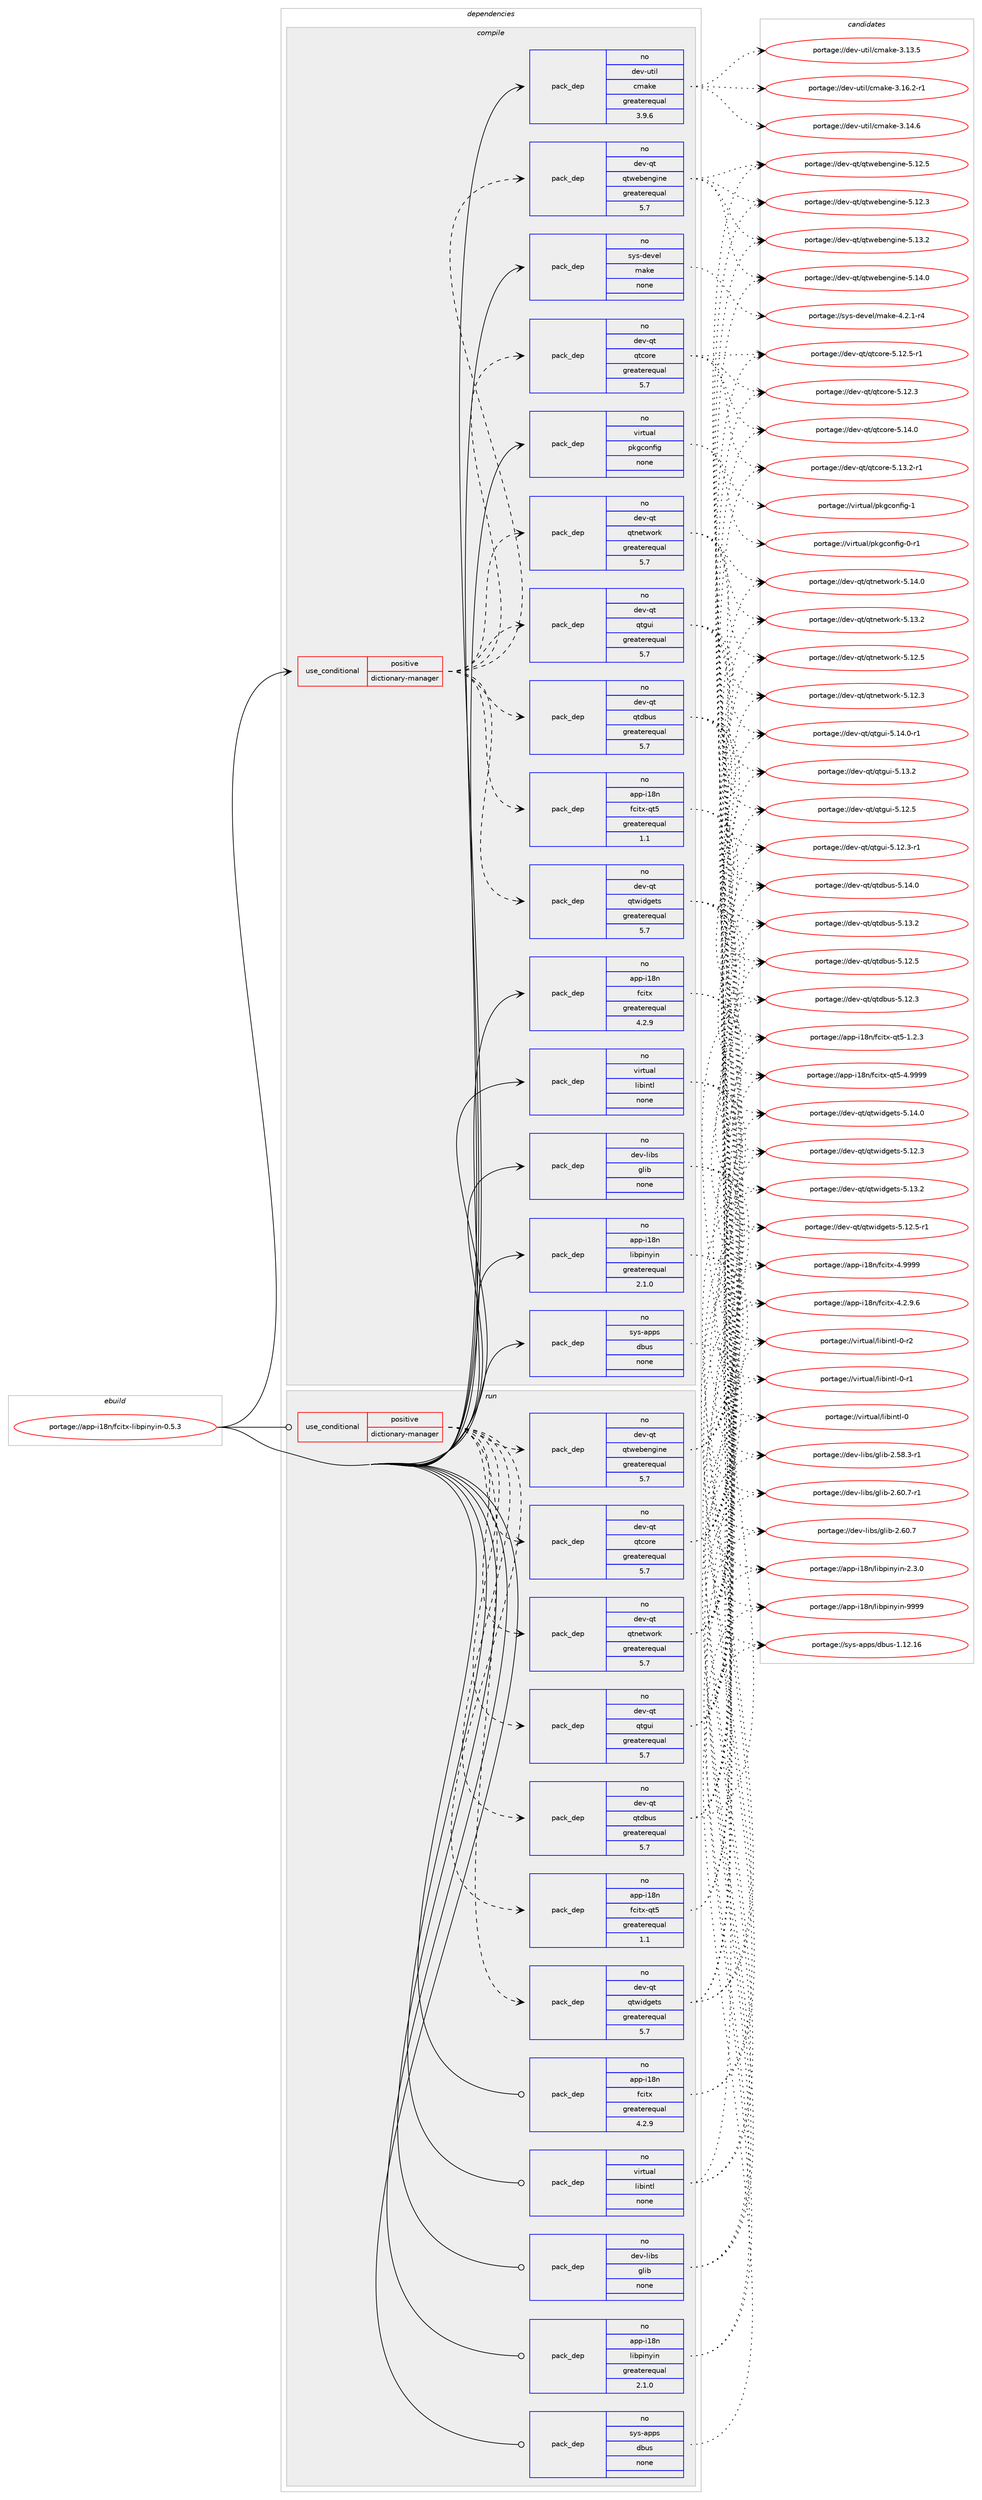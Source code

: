 digraph prolog {

# *************
# Graph options
# *************

newrank=true;
concentrate=true;
compound=true;
graph [rankdir=LR,fontname=Helvetica,fontsize=10,ranksep=1.5];#, ranksep=2.5, nodesep=0.2];
edge  [arrowhead=vee];
node  [fontname=Helvetica,fontsize=10];

# **********
# The ebuild
# **********

subgraph cluster_leftcol {
color=gray;
label=<<i>ebuild</i>>;
id [label="portage://app-i18n/fcitx-libpinyin-0.5.3", color=red, width=4, href="../app-i18n/fcitx-libpinyin-0.5.3.svg"];
}

# ****************
# The dependencies
# ****************

subgraph cluster_midcol {
color=gray;
label=<<i>dependencies</i>>;
subgraph cluster_compile {
fillcolor="#eeeeee";
style=filled;
label=<<i>compile</i>>;
subgraph cond145004 {
dependency619091 [label=<<TABLE BORDER="0" CELLBORDER="1" CELLSPACING="0" CELLPADDING="4"><TR><TD ROWSPAN="3" CELLPADDING="10">use_conditional</TD></TR><TR><TD>positive</TD></TR><TR><TD>dictionary-manager</TD></TR></TABLE>>, shape=none, color=red];
subgraph pack465781 {
dependency619092 [label=<<TABLE BORDER="0" CELLBORDER="1" CELLSPACING="0" CELLPADDING="4" WIDTH="220"><TR><TD ROWSPAN="6" CELLPADDING="30">pack_dep</TD></TR><TR><TD WIDTH="110">no</TD></TR><TR><TD>app-i18n</TD></TR><TR><TD>fcitx-qt5</TD></TR><TR><TD>greaterequal</TD></TR><TR><TD>1.1</TD></TR></TABLE>>, shape=none, color=blue];
}
dependency619091:e -> dependency619092:w [weight=20,style="dashed",arrowhead="vee"];
subgraph pack465782 {
dependency619093 [label=<<TABLE BORDER="0" CELLBORDER="1" CELLSPACING="0" CELLPADDING="4" WIDTH="220"><TR><TD ROWSPAN="6" CELLPADDING="30">pack_dep</TD></TR><TR><TD WIDTH="110">no</TD></TR><TR><TD>dev-qt</TD></TR><TR><TD>qtcore</TD></TR><TR><TD>greaterequal</TD></TR><TR><TD>5.7</TD></TR></TABLE>>, shape=none, color=blue];
}
dependency619091:e -> dependency619093:w [weight=20,style="dashed",arrowhead="vee"];
subgraph pack465783 {
dependency619094 [label=<<TABLE BORDER="0" CELLBORDER="1" CELLSPACING="0" CELLPADDING="4" WIDTH="220"><TR><TD ROWSPAN="6" CELLPADDING="30">pack_dep</TD></TR><TR><TD WIDTH="110">no</TD></TR><TR><TD>dev-qt</TD></TR><TR><TD>qtdbus</TD></TR><TR><TD>greaterequal</TD></TR><TR><TD>5.7</TD></TR></TABLE>>, shape=none, color=blue];
}
dependency619091:e -> dependency619094:w [weight=20,style="dashed",arrowhead="vee"];
subgraph pack465784 {
dependency619095 [label=<<TABLE BORDER="0" CELLBORDER="1" CELLSPACING="0" CELLPADDING="4" WIDTH="220"><TR><TD ROWSPAN="6" CELLPADDING="30">pack_dep</TD></TR><TR><TD WIDTH="110">no</TD></TR><TR><TD>dev-qt</TD></TR><TR><TD>qtgui</TD></TR><TR><TD>greaterequal</TD></TR><TR><TD>5.7</TD></TR></TABLE>>, shape=none, color=blue];
}
dependency619091:e -> dependency619095:w [weight=20,style="dashed",arrowhead="vee"];
subgraph pack465785 {
dependency619096 [label=<<TABLE BORDER="0" CELLBORDER="1" CELLSPACING="0" CELLPADDING="4" WIDTH="220"><TR><TD ROWSPAN="6" CELLPADDING="30">pack_dep</TD></TR><TR><TD WIDTH="110">no</TD></TR><TR><TD>dev-qt</TD></TR><TR><TD>qtnetwork</TD></TR><TR><TD>greaterequal</TD></TR><TR><TD>5.7</TD></TR></TABLE>>, shape=none, color=blue];
}
dependency619091:e -> dependency619096:w [weight=20,style="dashed",arrowhead="vee"];
subgraph pack465786 {
dependency619097 [label=<<TABLE BORDER="0" CELLBORDER="1" CELLSPACING="0" CELLPADDING="4" WIDTH="220"><TR><TD ROWSPAN="6" CELLPADDING="30">pack_dep</TD></TR><TR><TD WIDTH="110">no</TD></TR><TR><TD>dev-qt</TD></TR><TR><TD>qtwebengine</TD></TR><TR><TD>greaterequal</TD></TR><TR><TD>5.7</TD></TR></TABLE>>, shape=none, color=blue];
}
dependency619091:e -> dependency619097:w [weight=20,style="dashed",arrowhead="vee"];
subgraph pack465787 {
dependency619098 [label=<<TABLE BORDER="0" CELLBORDER="1" CELLSPACING="0" CELLPADDING="4" WIDTH="220"><TR><TD ROWSPAN="6" CELLPADDING="30">pack_dep</TD></TR><TR><TD WIDTH="110">no</TD></TR><TR><TD>dev-qt</TD></TR><TR><TD>qtwidgets</TD></TR><TR><TD>greaterequal</TD></TR><TR><TD>5.7</TD></TR></TABLE>>, shape=none, color=blue];
}
dependency619091:e -> dependency619098:w [weight=20,style="dashed",arrowhead="vee"];
}
id:e -> dependency619091:w [weight=20,style="solid",arrowhead="vee"];
subgraph pack465788 {
dependency619099 [label=<<TABLE BORDER="0" CELLBORDER="1" CELLSPACING="0" CELLPADDING="4" WIDTH="220"><TR><TD ROWSPAN="6" CELLPADDING="30">pack_dep</TD></TR><TR><TD WIDTH="110">no</TD></TR><TR><TD>app-i18n</TD></TR><TR><TD>fcitx</TD></TR><TR><TD>greaterequal</TD></TR><TR><TD>4.2.9</TD></TR></TABLE>>, shape=none, color=blue];
}
id:e -> dependency619099:w [weight=20,style="solid",arrowhead="vee"];
subgraph pack465789 {
dependency619100 [label=<<TABLE BORDER="0" CELLBORDER="1" CELLSPACING="0" CELLPADDING="4" WIDTH="220"><TR><TD ROWSPAN="6" CELLPADDING="30">pack_dep</TD></TR><TR><TD WIDTH="110">no</TD></TR><TR><TD>app-i18n</TD></TR><TR><TD>libpinyin</TD></TR><TR><TD>greaterequal</TD></TR><TR><TD>2.1.0</TD></TR></TABLE>>, shape=none, color=blue];
}
id:e -> dependency619100:w [weight=20,style="solid",arrowhead="vee"];
subgraph pack465790 {
dependency619101 [label=<<TABLE BORDER="0" CELLBORDER="1" CELLSPACING="0" CELLPADDING="4" WIDTH="220"><TR><TD ROWSPAN="6" CELLPADDING="30">pack_dep</TD></TR><TR><TD WIDTH="110">no</TD></TR><TR><TD>dev-libs</TD></TR><TR><TD>glib</TD></TR><TR><TD>none</TD></TR><TR><TD></TD></TR></TABLE>>, shape=none, color=blue];
}
id:e -> dependency619101:w [weight=20,style="solid",arrowhead="vee"];
subgraph pack465791 {
dependency619102 [label=<<TABLE BORDER="0" CELLBORDER="1" CELLSPACING="0" CELLPADDING="4" WIDTH="220"><TR><TD ROWSPAN="6" CELLPADDING="30">pack_dep</TD></TR><TR><TD WIDTH="110">no</TD></TR><TR><TD>dev-util</TD></TR><TR><TD>cmake</TD></TR><TR><TD>greaterequal</TD></TR><TR><TD>3.9.6</TD></TR></TABLE>>, shape=none, color=blue];
}
id:e -> dependency619102:w [weight=20,style="solid",arrowhead="vee"];
subgraph pack465792 {
dependency619103 [label=<<TABLE BORDER="0" CELLBORDER="1" CELLSPACING="0" CELLPADDING="4" WIDTH="220"><TR><TD ROWSPAN="6" CELLPADDING="30">pack_dep</TD></TR><TR><TD WIDTH="110">no</TD></TR><TR><TD>sys-apps</TD></TR><TR><TD>dbus</TD></TR><TR><TD>none</TD></TR><TR><TD></TD></TR></TABLE>>, shape=none, color=blue];
}
id:e -> dependency619103:w [weight=20,style="solid",arrowhead="vee"];
subgraph pack465793 {
dependency619104 [label=<<TABLE BORDER="0" CELLBORDER="1" CELLSPACING="0" CELLPADDING="4" WIDTH="220"><TR><TD ROWSPAN="6" CELLPADDING="30">pack_dep</TD></TR><TR><TD WIDTH="110">no</TD></TR><TR><TD>sys-devel</TD></TR><TR><TD>make</TD></TR><TR><TD>none</TD></TR><TR><TD></TD></TR></TABLE>>, shape=none, color=blue];
}
id:e -> dependency619104:w [weight=20,style="solid",arrowhead="vee"];
subgraph pack465794 {
dependency619105 [label=<<TABLE BORDER="0" CELLBORDER="1" CELLSPACING="0" CELLPADDING="4" WIDTH="220"><TR><TD ROWSPAN="6" CELLPADDING="30">pack_dep</TD></TR><TR><TD WIDTH="110">no</TD></TR><TR><TD>virtual</TD></TR><TR><TD>libintl</TD></TR><TR><TD>none</TD></TR><TR><TD></TD></TR></TABLE>>, shape=none, color=blue];
}
id:e -> dependency619105:w [weight=20,style="solid",arrowhead="vee"];
subgraph pack465795 {
dependency619106 [label=<<TABLE BORDER="0" CELLBORDER="1" CELLSPACING="0" CELLPADDING="4" WIDTH="220"><TR><TD ROWSPAN="6" CELLPADDING="30">pack_dep</TD></TR><TR><TD WIDTH="110">no</TD></TR><TR><TD>virtual</TD></TR><TR><TD>pkgconfig</TD></TR><TR><TD>none</TD></TR><TR><TD></TD></TR></TABLE>>, shape=none, color=blue];
}
id:e -> dependency619106:w [weight=20,style="solid",arrowhead="vee"];
}
subgraph cluster_compileandrun {
fillcolor="#eeeeee";
style=filled;
label=<<i>compile and run</i>>;
}
subgraph cluster_run {
fillcolor="#eeeeee";
style=filled;
label=<<i>run</i>>;
subgraph cond145005 {
dependency619107 [label=<<TABLE BORDER="0" CELLBORDER="1" CELLSPACING="0" CELLPADDING="4"><TR><TD ROWSPAN="3" CELLPADDING="10">use_conditional</TD></TR><TR><TD>positive</TD></TR><TR><TD>dictionary-manager</TD></TR></TABLE>>, shape=none, color=red];
subgraph pack465796 {
dependency619108 [label=<<TABLE BORDER="0" CELLBORDER="1" CELLSPACING="0" CELLPADDING="4" WIDTH="220"><TR><TD ROWSPAN="6" CELLPADDING="30">pack_dep</TD></TR><TR><TD WIDTH="110">no</TD></TR><TR><TD>app-i18n</TD></TR><TR><TD>fcitx-qt5</TD></TR><TR><TD>greaterequal</TD></TR><TR><TD>1.1</TD></TR></TABLE>>, shape=none, color=blue];
}
dependency619107:e -> dependency619108:w [weight=20,style="dashed",arrowhead="vee"];
subgraph pack465797 {
dependency619109 [label=<<TABLE BORDER="0" CELLBORDER="1" CELLSPACING="0" CELLPADDING="4" WIDTH="220"><TR><TD ROWSPAN="6" CELLPADDING="30">pack_dep</TD></TR><TR><TD WIDTH="110">no</TD></TR><TR><TD>dev-qt</TD></TR><TR><TD>qtcore</TD></TR><TR><TD>greaterequal</TD></TR><TR><TD>5.7</TD></TR></TABLE>>, shape=none, color=blue];
}
dependency619107:e -> dependency619109:w [weight=20,style="dashed",arrowhead="vee"];
subgraph pack465798 {
dependency619110 [label=<<TABLE BORDER="0" CELLBORDER="1" CELLSPACING="0" CELLPADDING="4" WIDTH="220"><TR><TD ROWSPAN="6" CELLPADDING="30">pack_dep</TD></TR><TR><TD WIDTH="110">no</TD></TR><TR><TD>dev-qt</TD></TR><TR><TD>qtdbus</TD></TR><TR><TD>greaterequal</TD></TR><TR><TD>5.7</TD></TR></TABLE>>, shape=none, color=blue];
}
dependency619107:e -> dependency619110:w [weight=20,style="dashed",arrowhead="vee"];
subgraph pack465799 {
dependency619111 [label=<<TABLE BORDER="0" CELLBORDER="1" CELLSPACING="0" CELLPADDING="4" WIDTH="220"><TR><TD ROWSPAN="6" CELLPADDING="30">pack_dep</TD></TR><TR><TD WIDTH="110">no</TD></TR><TR><TD>dev-qt</TD></TR><TR><TD>qtgui</TD></TR><TR><TD>greaterequal</TD></TR><TR><TD>5.7</TD></TR></TABLE>>, shape=none, color=blue];
}
dependency619107:e -> dependency619111:w [weight=20,style="dashed",arrowhead="vee"];
subgraph pack465800 {
dependency619112 [label=<<TABLE BORDER="0" CELLBORDER="1" CELLSPACING="0" CELLPADDING="4" WIDTH="220"><TR><TD ROWSPAN="6" CELLPADDING="30">pack_dep</TD></TR><TR><TD WIDTH="110">no</TD></TR><TR><TD>dev-qt</TD></TR><TR><TD>qtnetwork</TD></TR><TR><TD>greaterequal</TD></TR><TR><TD>5.7</TD></TR></TABLE>>, shape=none, color=blue];
}
dependency619107:e -> dependency619112:w [weight=20,style="dashed",arrowhead="vee"];
subgraph pack465801 {
dependency619113 [label=<<TABLE BORDER="0" CELLBORDER="1" CELLSPACING="0" CELLPADDING="4" WIDTH="220"><TR><TD ROWSPAN="6" CELLPADDING="30">pack_dep</TD></TR><TR><TD WIDTH="110">no</TD></TR><TR><TD>dev-qt</TD></TR><TR><TD>qtwebengine</TD></TR><TR><TD>greaterequal</TD></TR><TR><TD>5.7</TD></TR></TABLE>>, shape=none, color=blue];
}
dependency619107:e -> dependency619113:w [weight=20,style="dashed",arrowhead="vee"];
subgraph pack465802 {
dependency619114 [label=<<TABLE BORDER="0" CELLBORDER="1" CELLSPACING="0" CELLPADDING="4" WIDTH="220"><TR><TD ROWSPAN="6" CELLPADDING="30">pack_dep</TD></TR><TR><TD WIDTH="110">no</TD></TR><TR><TD>dev-qt</TD></TR><TR><TD>qtwidgets</TD></TR><TR><TD>greaterequal</TD></TR><TR><TD>5.7</TD></TR></TABLE>>, shape=none, color=blue];
}
dependency619107:e -> dependency619114:w [weight=20,style="dashed",arrowhead="vee"];
}
id:e -> dependency619107:w [weight=20,style="solid",arrowhead="odot"];
subgraph pack465803 {
dependency619115 [label=<<TABLE BORDER="0" CELLBORDER="1" CELLSPACING="0" CELLPADDING="4" WIDTH="220"><TR><TD ROWSPAN="6" CELLPADDING="30">pack_dep</TD></TR><TR><TD WIDTH="110">no</TD></TR><TR><TD>app-i18n</TD></TR><TR><TD>fcitx</TD></TR><TR><TD>greaterequal</TD></TR><TR><TD>4.2.9</TD></TR></TABLE>>, shape=none, color=blue];
}
id:e -> dependency619115:w [weight=20,style="solid",arrowhead="odot"];
subgraph pack465804 {
dependency619116 [label=<<TABLE BORDER="0" CELLBORDER="1" CELLSPACING="0" CELLPADDING="4" WIDTH="220"><TR><TD ROWSPAN="6" CELLPADDING="30">pack_dep</TD></TR><TR><TD WIDTH="110">no</TD></TR><TR><TD>app-i18n</TD></TR><TR><TD>libpinyin</TD></TR><TR><TD>greaterequal</TD></TR><TR><TD>2.1.0</TD></TR></TABLE>>, shape=none, color=blue];
}
id:e -> dependency619116:w [weight=20,style="solid",arrowhead="odot"];
subgraph pack465805 {
dependency619117 [label=<<TABLE BORDER="0" CELLBORDER="1" CELLSPACING="0" CELLPADDING="4" WIDTH="220"><TR><TD ROWSPAN="6" CELLPADDING="30">pack_dep</TD></TR><TR><TD WIDTH="110">no</TD></TR><TR><TD>dev-libs</TD></TR><TR><TD>glib</TD></TR><TR><TD>none</TD></TR><TR><TD></TD></TR></TABLE>>, shape=none, color=blue];
}
id:e -> dependency619117:w [weight=20,style="solid",arrowhead="odot"];
subgraph pack465806 {
dependency619118 [label=<<TABLE BORDER="0" CELLBORDER="1" CELLSPACING="0" CELLPADDING="4" WIDTH="220"><TR><TD ROWSPAN="6" CELLPADDING="30">pack_dep</TD></TR><TR><TD WIDTH="110">no</TD></TR><TR><TD>sys-apps</TD></TR><TR><TD>dbus</TD></TR><TR><TD>none</TD></TR><TR><TD></TD></TR></TABLE>>, shape=none, color=blue];
}
id:e -> dependency619118:w [weight=20,style="solid",arrowhead="odot"];
subgraph pack465807 {
dependency619119 [label=<<TABLE BORDER="0" CELLBORDER="1" CELLSPACING="0" CELLPADDING="4" WIDTH="220"><TR><TD ROWSPAN="6" CELLPADDING="30">pack_dep</TD></TR><TR><TD WIDTH="110">no</TD></TR><TR><TD>virtual</TD></TR><TR><TD>libintl</TD></TR><TR><TD>none</TD></TR><TR><TD></TD></TR></TABLE>>, shape=none, color=blue];
}
id:e -> dependency619119:w [weight=20,style="solid",arrowhead="odot"];
}
}

# **************
# The candidates
# **************

subgraph cluster_choices {
rank=same;
color=gray;
label=<<i>candidates</i>>;

subgraph choice465781 {
color=black;
nodesep=1;
choice971121124510549561104710299105116120451131165345524657575757 [label="portage://app-i18n/fcitx-qt5-4.9999", color=red, width=4,href="../app-i18n/fcitx-qt5-4.9999.svg"];
choice9711211245105495611047102991051161204511311653454946504651 [label="portage://app-i18n/fcitx-qt5-1.2.3", color=red, width=4,href="../app-i18n/fcitx-qt5-1.2.3.svg"];
dependency619092:e -> choice971121124510549561104710299105116120451131165345524657575757:w [style=dotted,weight="100"];
dependency619092:e -> choice9711211245105495611047102991051161204511311653454946504651:w [style=dotted,weight="100"];
}
subgraph choice465782 {
color=black;
nodesep=1;
choice10010111845113116471131169911111410145534649524648 [label="portage://dev-qt/qtcore-5.14.0", color=red, width=4,href="../dev-qt/qtcore-5.14.0.svg"];
choice100101118451131164711311699111114101455346495146504511449 [label="portage://dev-qt/qtcore-5.13.2-r1", color=red, width=4,href="../dev-qt/qtcore-5.13.2-r1.svg"];
choice100101118451131164711311699111114101455346495046534511449 [label="portage://dev-qt/qtcore-5.12.5-r1", color=red, width=4,href="../dev-qt/qtcore-5.12.5-r1.svg"];
choice10010111845113116471131169911111410145534649504651 [label="portage://dev-qt/qtcore-5.12.3", color=red, width=4,href="../dev-qt/qtcore-5.12.3.svg"];
dependency619093:e -> choice10010111845113116471131169911111410145534649524648:w [style=dotted,weight="100"];
dependency619093:e -> choice100101118451131164711311699111114101455346495146504511449:w [style=dotted,weight="100"];
dependency619093:e -> choice100101118451131164711311699111114101455346495046534511449:w [style=dotted,weight="100"];
dependency619093:e -> choice10010111845113116471131169911111410145534649504651:w [style=dotted,weight="100"];
}
subgraph choice465783 {
color=black;
nodesep=1;
choice10010111845113116471131161009811711545534649524648 [label="portage://dev-qt/qtdbus-5.14.0", color=red, width=4,href="../dev-qt/qtdbus-5.14.0.svg"];
choice10010111845113116471131161009811711545534649514650 [label="portage://dev-qt/qtdbus-5.13.2", color=red, width=4,href="../dev-qt/qtdbus-5.13.2.svg"];
choice10010111845113116471131161009811711545534649504653 [label="portage://dev-qt/qtdbus-5.12.5", color=red, width=4,href="../dev-qt/qtdbus-5.12.5.svg"];
choice10010111845113116471131161009811711545534649504651 [label="portage://dev-qt/qtdbus-5.12.3", color=red, width=4,href="../dev-qt/qtdbus-5.12.3.svg"];
dependency619094:e -> choice10010111845113116471131161009811711545534649524648:w [style=dotted,weight="100"];
dependency619094:e -> choice10010111845113116471131161009811711545534649514650:w [style=dotted,weight="100"];
dependency619094:e -> choice10010111845113116471131161009811711545534649504653:w [style=dotted,weight="100"];
dependency619094:e -> choice10010111845113116471131161009811711545534649504651:w [style=dotted,weight="100"];
}
subgraph choice465784 {
color=black;
nodesep=1;
choice1001011184511311647113116103117105455346495246484511449 [label="portage://dev-qt/qtgui-5.14.0-r1", color=red, width=4,href="../dev-qt/qtgui-5.14.0-r1.svg"];
choice100101118451131164711311610311710545534649514650 [label="portage://dev-qt/qtgui-5.13.2", color=red, width=4,href="../dev-qt/qtgui-5.13.2.svg"];
choice100101118451131164711311610311710545534649504653 [label="portage://dev-qt/qtgui-5.12.5", color=red, width=4,href="../dev-qt/qtgui-5.12.5.svg"];
choice1001011184511311647113116103117105455346495046514511449 [label="portage://dev-qt/qtgui-5.12.3-r1", color=red, width=4,href="../dev-qt/qtgui-5.12.3-r1.svg"];
dependency619095:e -> choice1001011184511311647113116103117105455346495246484511449:w [style=dotted,weight="100"];
dependency619095:e -> choice100101118451131164711311610311710545534649514650:w [style=dotted,weight="100"];
dependency619095:e -> choice100101118451131164711311610311710545534649504653:w [style=dotted,weight="100"];
dependency619095:e -> choice1001011184511311647113116103117105455346495046514511449:w [style=dotted,weight="100"];
}
subgraph choice465785 {
color=black;
nodesep=1;
choice100101118451131164711311611010111611911111410745534649524648 [label="portage://dev-qt/qtnetwork-5.14.0", color=red, width=4,href="../dev-qt/qtnetwork-5.14.0.svg"];
choice100101118451131164711311611010111611911111410745534649514650 [label="portage://dev-qt/qtnetwork-5.13.2", color=red, width=4,href="../dev-qt/qtnetwork-5.13.2.svg"];
choice100101118451131164711311611010111611911111410745534649504653 [label="portage://dev-qt/qtnetwork-5.12.5", color=red, width=4,href="../dev-qt/qtnetwork-5.12.5.svg"];
choice100101118451131164711311611010111611911111410745534649504651 [label="portage://dev-qt/qtnetwork-5.12.3", color=red, width=4,href="../dev-qt/qtnetwork-5.12.3.svg"];
dependency619096:e -> choice100101118451131164711311611010111611911111410745534649524648:w [style=dotted,weight="100"];
dependency619096:e -> choice100101118451131164711311611010111611911111410745534649514650:w [style=dotted,weight="100"];
dependency619096:e -> choice100101118451131164711311611010111611911111410745534649504653:w [style=dotted,weight="100"];
dependency619096:e -> choice100101118451131164711311611010111611911111410745534649504651:w [style=dotted,weight="100"];
}
subgraph choice465786 {
color=black;
nodesep=1;
choice10010111845113116471131161191019810111010310511010145534649524648 [label="portage://dev-qt/qtwebengine-5.14.0", color=red, width=4,href="../dev-qt/qtwebengine-5.14.0.svg"];
choice10010111845113116471131161191019810111010310511010145534649514650 [label="portage://dev-qt/qtwebengine-5.13.2", color=red, width=4,href="../dev-qt/qtwebengine-5.13.2.svg"];
choice10010111845113116471131161191019810111010310511010145534649504653 [label="portage://dev-qt/qtwebengine-5.12.5", color=red, width=4,href="../dev-qt/qtwebengine-5.12.5.svg"];
choice10010111845113116471131161191019810111010310511010145534649504651 [label="portage://dev-qt/qtwebengine-5.12.3", color=red, width=4,href="../dev-qt/qtwebengine-5.12.3.svg"];
dependency619097:e -> choice10010111845113116471131161191019810111010310511010145534649524648:w [style=dotted,weight="100"];
dependency619097:e -> choice10010111845113116471131161191019810111010310511010145534649514650:w [style=dotted,weight="100"];
dependency619097:e -> choice10010111845113116471131161191019810111010310511010145534649504653:w [style=dotted,weight="100"];
dependency619097:e -> choice10010111845113116471131161191019810111010310511010145534649504651:w [style=dotted,weight="100"];
}
subgraph choice465787 {
color=black;
nodesep=1;
choice100101118451131164711311611910510010310111611545534649524648 [label="portage://dev-qt/qtwidgets-5.14.0", color=red, width=4,href="../dev-qt/qtwidgets-5.14.0.svg"];
choice100101118451131164711311611910510010310111611545534649514650 [label="portage://dev-qt/qtwidgets-5.13.2", color=red, width=4,href="../dev-qt/qtwidgets-5.13.2.svg"];
choice1001011184511311647113116119105100103101116115455346495046534511449 [label="portage://dev-qt/qtwidgets-5.12.5-r1", color=red, width=4,href="../dev-qt/qtwidgets-5.12.5-r1.svg"];
choice100101118451131164711311611910510010310111611545534649504651 [label="portage://dev-qt/qtwidgets-5.12.3", color=red, width=4,href="../dev-qt/qtwidgets-5.12.3.svg"];
dependency619098:e -> choice100101118451131164711311611910510010310111611545534649524648:w [style=dotted,weight="100"];
dependency619098:e -> choice100101118451131164711311611910510010310111611545534649514650:w [style=dotted,weight="100"];
dependency619098:e -> choice1001011184511311647113116119105100103101116115455346495046534511449:w [style=dotted,weight="100"];
dependency619098:e -> choice100101118451131164711311611910510010310111611545534649504651:w [style=dotted,weight="100"];
}
subgraph choice465788 {
color=black;
nodesep=1;
choice97112112451054956110471029910511612045524657575757 [label="portage://app-i18n/fcitx-4.9999", color=red, width=4,href="../app-i18n/fcitx-4.9999.svg"];
choice9711211245105495611047102991051161204552465046574654 [label="portage://app-i18n/fcitx-4.2.9.6", color=red, width=4,href="../app-i18n/fcitx-4.2.9.6.svg"];
dependency619099:e -> choice97112112451054956110471029910511612045524657575757:w [style=dotted,weight="100"];
dependency619099:e -> choice9711211245105495611047102991051161204552465046574654:w [style=dotted,weight="100"];
}
subgraph choice465789 {
color=black;
nodesep=1;
choice9711211245105495611047108105981121051101211051104557575757 [label="portage://app-i18n/libpinyin-9999", color=red, width=4,href="../app-i18n/libpinyin-9999.svg"];
choice971121124510549561104710810598112105110121105110455046514648 [label="portage://app-i18n/libpinyin-2.3.0", color=red, width=4,href="../app-i18n/libpinyin-2.3.0.svg"];
dependency619100:e -> choice9711211245105495611047108105981121051101211051104557575757:w [style=dotted,weight="100"];
dependency619100:e -> choice971121124510549561104710810598112105110121105110455046514648:w [style=dotted,weight="100"];
}
subgraph choice465790 {
color=black;
nodesep=1;
choice10010111845108105981154710310810598455046544846554511449 [label="portage://dev-libs/glib-2.60.7-r1", color=red, width=4,href="../dev-libs/glib-2.60.7-r1.svg"];
choice1001011184510810598115471031081059845504654484655 [label="portage://dev-libs/glib-2.60.7", color=red, width=4,href="../dev-libs/glib-2.60.7.svg"];
choice10010111845108105981154710310810598455046535646514511449 [label="portage://dev-libs/glib-2.58.3-r1", color=red, width=4,href="../dev-libs/glib-2.58.3-r1.svg"];
dependency619101:e -> choice10010111845108105981154710310810598455046544846554511449:w [style=dotted,weight="100"];
dependency619101:e -> choice1001011184510810598115471031081059845504654484655:w [style=dotted,weight="100"];
dependency619101:e -> choice10010111845108105981154710310810598455046535646514511449:w [style=dotted,weight="100"];
}
subgraph choice465791 {
color=black;
nodesep=1;
choice10010111845117116105108479910997107101455146495446504511449 [label="portage://dev-util/cmake-3.16.2-r1", color=red, width=4,href="../dev-util/cmake-3.16.2-r1.svg"];
choice1001011184511711610510847991099710710145514649524654 [label="portage://dev-util/cmake-3.14.6", color=red, width=4,href="../dev-util/cmake-3.14.6.svg"];
choice1001011184511711610510847991099710710145514649514653 [label="portage://dev-util/cmake-3.13.5", color=red, width=4,href="../dev-util/cmake-3.13.5.svg"];
dependency619102:e -> choice10010111845117116105108479910997107101455146495446504511449:w [style=dotted,weight="100"];
dependency619102:e -> choice1001011184511711610510847991099710710145514649524654:w [style=dotted,weight="100"];
dependency619102:e -> choice1001011184511711610510847991099710710145514649514653:w [style=dotted,weight="100"];
}
subgraph choice465792 {
color=black;
nodesep=1;
choice115121115459711211211547100981171154549464950464954 [label="portage://sys-apps/dbus-1.12.16", color=red, width=4,href="../sys-apps/dbus-1.12.16.svg"];
dependency619103:e -> choice115121115459711211211547100981171154549464950464954:w [style=dotted,weight="100"];
}
subgraph choice465793 {
color=black;
nodesep=1;
choice1151211154510010111810110847109971071014552465046494511452 [label="portage://sys-devel/make-4.2.1-r4", color=red, width=4,href="../sys-devel/make-4.2.1-r4.svg"];
dependency619104:e -> choice1151211154510010111810110847109971071014552465046494511452:w [style=dotted,weight="100"];
}
subgraph choice465794 {
color=black;
nodesep=1;
choice11810511411611797108471081059810511011610845484511450 [label="portage://virtual/libintl-0-r2", color=red, width=4,href="../virtual/libintl-0-r2.svg"];
choice11810511411611797108471081059810511011610845484511449 [label="portage://virtual/libintl-0-r1", color=red, width=4,href="../virtual/libintl-0-r1.svg"];
choice1181051141161179710847108105981051101161084548 [label="portage://virtual/libintl-0", color=red, width=4,href="../virtual/libintl-0.svg"];
dependency619105:e -> choice11810511411611797108471081059810511011610845484511450:w [style=dotted,weight="100"];
dependency619105:e -> choice11810511411611797108471081059810511011610845484511449:w [style=dotted,weight="100"];
dependency619105:e -> choice1181051141161179710847108105981051101161084548:w [style=dotted,weight="100"];
}
subgraph choice465795 {
color=black;
nodesep=1;
choice1181051141161179710847112107103991111101021051034549 [label="portage://virtual/pkgconfig-1", color=red, width=4,href="../virtual/pkgconfig-1.svg"];
choice11810511411611797108471121071039911111010210510345484511449 [label="portage://virtual/pkgconfig-0-r1", color=red, width=4,href="../virtual/pkgconfig-0-r1.svg"];
dependency619106:e -> choice1181051141161179710847112107103991111101021051034549:w [style=dotted,weight="100"];
dependency619106:e -> choice11810511411611797108471121071039911111010210510345484511449:w [style=dotted,weight="100"];
}
subgraph choice465796 {
color=black;
nodesep=1;
choice971121124510549561104710299105116120451131165345524657575757 [label="portage://app-i18n/fcitx-qt5-4.9999", color=red, width=4,href="../app-i18n/fcitx-qt5-4.9999.svg"];
choice9711211245105495611047102991051161204511311653454946504651 [label="portage://app-i18n/fcitx-qt5-1.2.3", color=red, width=4,href="../app-i18n/fcitx-qt5-1.2.3.svg"];
dependency619108:e -> choice971121124510549561104710299105116120451131165345524657575757:w [style=dotted,weight="100"];
dependency619108:e -> choice9711211245105495611047102991051161204511311653454946504651:w [style=dotted,weight="100"];
}
subgraph choice465797 {
color=black;
nodesep=1;
choice10010111845113116471131169911111410145534649524648 [label="portage://dev-qt/qtcore-5.14.0", color=red, width=4,href="../dev-qt/qtcore-5.14.0.svg"];
choice100101118451131164711311699111114101455346495146504511449 [label="portage://dev-qt/qtcore-5.13.2-r1", color=red, width=4,href="../dev-qt/qtcore-5.13.2-r1.svg"];
choice100101118451131164711311699111114101455346495046534511449 [label="portage://dev-qt/qtcore-5.12.5-r1", color=red, width=4,href="../dev-qt/qtcore-5.12.5-r1.svg"];
choice10010111845113116471131169911111410145534649504651 [label="portage://dev-qt/qtcore-5.12.3", color=red, width=4,href="../dev-qt/qtcore-5.12.3.svg"];
dependency619109:e -> choice10010111845113116471131169911111410145534649524648:w [style=dotted,weight="100"];
dependency619109:e -> choice100101118451131164711311699111114101455346495146504511449:w [style=dotted,weight="100"];
dependency619109:e -> choice100101118451131164711311699111114101455346495046534511449:w [style=dotted,weight="100"];
dependency619109:e -> choice10010111845113116471131169911111410145534649504651:w [style=dotted,weight="100"];
}
subgraph choice465798 {
color=black;
nodesep=1;
choice10010111845113116471131161009811711545534649524648 [label="portage://dev-qt/qtdbus-5.14.0", color=red, width=4,href="../dev-qt/qtdbus-5.14.0.svg"];
choice10010111845113116471131161009811711545534649514650 [label="portage://dev-qt/qtdbus-5.13.2", color=red, width=4,href="../dev-qt/qtdbus-5.13.2.svg"];
choice10010111845113116471131161009811711545534649504653 [label="portage://dev-qt/qtdbus-5.12.5", color=red, width=4,href="../dev-qt/qtdbus-5.12.5.svg"];
choice10010111845113116471131161009811711545534649504651 [label="portage://dev-qt/qtdbus-5.12.3", color=red, width=4,href="../dev-qt/qtdbus-5.12.3.svg"];
dependency619110:e -> choice10010111845113116471131161009811711545534649524648:w [style=dotted,weight="100"];
dependency619110:e -> choice10010111845113116471131161009811711545534649514650:w [style=dotted,weight="100"];
dependency619110:e -> choice10010111845113116471131161009811711545534649504653:w [style=dotted,weight="100"];
dependency619110:e -> choice10010111845113116471131161009811711545534649504651:w [style=dotted,weight="100"];
}
subgraph choice465799 {
color=black;
nodesep=1;
choice1001011184511311647113116103117105455346495246484511449 [label="portage://dev-qt/qtgui-5.14.0-r1", color=red, width=4,href="../dev-qt/qtgui-5.14.0-r1.svg"];
choice100101118451131164711311610311710545534649514650 [label="portage://dev-qt/qtgui-5.13.2", color=red, width=4,href="../dev-qt/qtgui-5.13.2.svg"];
choice100101118451131164711311610311710545534649504653 [label="portage://dev-qt/qtgui-5.12.5", color=red, width=4,href="../dev-qt/qtgui-5.12.5.svg"];
choice1001011184511311647113116103117105455346495046514511449 [label="portage://dev-qt/qtgui-5.12.3-r1", color=red, width=4,href="../dev-qt/qtgui-5.12.3-r1.svg"];
dependency619111:e -> choice1001011184511311647113116103117105455346495246484511449:w [style=dotted,weight="100"];
dependency619111:e -> choice100101118451131164711311610311710545534649514650:w [style=dotted,weight="100"];
dependency619111:e -> choice100101118451131164711311610311710545534649504653:w [style=dotted,weight="100"];
dependency619111:e -> choice1001011184511311647113116103117105455346495046514511449:w [style=dotted,weight="100"];
}
subgraph choice465800 {
color=black;
nodesep=1;
choice100101118451131164711311611010111611911111410745534649524648 [label="portage://dev-qt/qtnetwork-5.14.0", color=red, width=4,href="../dev-qt/qtnetwork-5.14.0.svg"];
choice100101118451131164711311611010111611911111410745534649514650 [label="portage://dev-qt/qtnetwork-5.13.2", color=red, width=4,href="../dev-qt/qtnetwork-5.13.2.svg"];
choice100101118451131164711311611010111611911111410745534649504653 [label="portage://dev-qt/qtnetwork-5.12.5", color=red, width=4,href="../dev-qt/qtnetwork-5.12.5.svg"];
choice100101118451131164711311611010111611911111410745534649504651 [label="portage://dev-qt/qtnetwork-5.12.3", color=red, width=4,href="../dev-qt/qtnetwork-5.12.3.svg"];
dependency619112:e -> choice100101118451131164711311611010111611911111410745534649524648:w [style=dotted,weight="100"];
dependency619112:e -> choice100101118451131164711311611010111611911111410745534649514650:w [style=dotted,weight="100"];
dependency619112:e -> choice100101118451131164711311611010111611911111410745534649504653:w [style=dotted,weight="100"];
dependency619112:e -> choice100101118451131164711311611010111611911111410745534649504651:w [style=dotted,weight="100"];
}
subgraph choice465801 {
color=black;
nodesep=1;
choice10010111845113116471131161191019810111010310511010145534649524648 [label="portage://dev-qt/qtwebengine-5.14.0", color=red, width=4,href="../dev-qt/qtwebengine-5.14.0.svg"];
choice10010111845113116471131161191019810111010310511010145534649514650 [label="portage://dev-qt/qtwebengine-5.13.2", color=red, width=4,href="../dev-qt/qtwebengine-5.13.2.svg"];
choice10010111845113116471131161191019810111010310511010145534649504653 [label="portage://dev-qt/qtwebengine-5.12.5", color=red, width=4,href="../dev-qt/qtwebengine-5.12.5.svg"];
choice10010111845113116471131161191019810111010310511010145534649504651 [label="portage://dev-qt/qtwebengine-5.12.3", color=red, width=4,href="../dev-qt/qtwebengine-5.12.3.svg"];
dependency619113:e -> choice10010111845113116471131161191019810111010310511010145534649524648:w [style=dotted,weight="100"];
dependency619113:e -> choice10010111845113116471131161191019810111010310511010145534649514650:w [style=dotted,weight="100"];
dependency619113:e -> choice10010111845113116471131161191019810111010310511010145534649504653:w [style=dotted,weight="100"];
dependency619113:e -> choice10010111845113116471131161191019810111010310511010145534649504651:w [style=dotted,weight="100"];
}
subgraph choice465802 {
color=black;
nodesep=1;
choice100101118451131164711311611910510010310111611545534649524648 [label="portage://dev-qt/qtwidgets-5.14.0", color=red, width=4,href="../dev-qt/qtwidgets-5.14.0.svg"];
choice100101118451131164711311611910510010310111611545534649514650 [label="portage://dev-qt/qtwidgets-5.13.2", color=red, width=4,href="../dev-qt/qtwidgets-5.13.2.svg"];
choice1001011184511311647113116119105100103101116115455346495046534511449 [label="portage://dev-qt/qtwidgets-5.12.5-r1", color=red, width=4,href="../dev-qt/qtwidgets-5.12.5-r1.svg"];
choice100101118451131164711311611910510010310111611545534649504651 [label="portage://dev-qt/qtwidgets-5.12.3", color=red, width=4,href="../dev-qt/qtwidgets-5.12.3.svg"];
dependency619114:e -> choice100101118451131164711311611910510010310111611545534649524648:w [style=dotted,weight="100"];
dependency619114:e -> choice100101118451131164711311611910510010310111611545534649514650:w [style=dotted,weight="100"];
dependency619114:e -> choice1001011184511311647113116119105100103101116115455346495046534511449:w [style=dotted,weight="100"];
dependency619114:e -> choice100101118451131164711311611910510010310111611545534649504651:w [style=dotted,weight="100"];
}
subgraph choice465803 {
color=black;
nodesep=1;
choice97112112451054956110471029910511612045524657575757 [label="portage://app-i18n/fcitx-4.9999", color=red, width=4,href="../app-i18n/fcitx-4.9999.svg"];
choice9711211245105495611047102991051161204552465046574654 [label="portage://app-i18n/fcitx-4.2.9.6", color=red, width=4,href="../app-i18n/fcitx-4.2.9.6.svg"];
dependency619115:e -> choice97112112451054956110471029910511612045524657575757:w [style=dotted,weight="100"];
dependency619115:e -> choice9711211245105495611047102991051161204552465046574654:w [style=dotted,weight="100"];
}
subgraph choice465804 {
color=black;
nodesep=1;
choice9711211245105495611047108105981121051101211051104557575757 [label="portage://app-i18n/libpinyin-9999", color=red, width=4,href="../app-i18n/libpinyin-9999.svg"];
choice971121124510549561104710810598112105110121105110455046514648 [label="portage://app-i18n/libpinyin-2.3.0", color=red, width=4,href="../app-i18n/libpinyin-2.3.0.svg"];
dependency619116:e -> choice9711211245105495611047108105981121051101211051104557575757:w [style=dotted,weight="100"];
dependency619116:e -> choice971121124510549561104710810598112105110121105110455046514648:w [style=dotted,weight="100"];
}
subgraph choice465805 {
color=black;
nodesep=1;
choice10010111845108105981154710310810598455046544846554511449 [label="portage://dev-libs/glib-2.60.7-r1", color=red, width=4,href="../dev-libs/glib-2.60.7-r1.svg"];
choice1001011184510810598115471031081059845504654484655 [label="portage://dev-libs/glib-2.60.7", color=red, width=4,href="../dev-libs/glib-2.60.7.svg"];
choice10010111845108105981154710310810598455046535646514511449 [label="portage://dev-libs/glib-2.58.3-r1", color=red, width=4,href="../dev-libs/glib-2.58.3-r1.svg"];
dependency619117:e -> choice10010111845108105981154710310810598455046544846554511449:w [style=dotted,weight="100"];
dependency619117:e -> choice1001011184510810598115471031081059845504654484655:w [style=dotted,weight="100"];
dependency619117:e -> choice10010111845108105981154710310810598455046535646514511449:w [style=dotted,weight="100"];
}
subgraph choice465806 {
color=black;
nodesep=1;
choice115121115459711211211547100981171154549464950464954 [label="portage://sys-apps/dbus-1.12.16", color=red, width=4,href="../sys-apps/dbus-1.12.16.svg"];
dependency619118:e -> choice115121115459711211211547100981171154549464950464954:w [style=dotted,weight="100"];
}
subgraph choice465807 {
color=black;
nodesep=1;
choice11810511411611797108471081059810511011610845484511450 [label="portage://virtual/libintl-0-r2", color=red, width=4,href="../virtual/libintl-0-r2.svg"];
choice11810511411611797108471081059810511011610845484511449 [label="portage://virtual/libintl-0-r1", color=red, width=4,href="../virtual/libintl-0-r1.svg"];
choice1181051141161179710847108105981051101161084548 [label="portage://virtual/libintl-0", color=red, width=4,href="../virtual/libintl-0.svg"];
dependency619119:e -> choice11810511411611797108471081059810511011610845484511450:w [style=dotted,weight="100"];
dependency619119:e -> choice11810511411611797108471081059810511011610845484511449:w [style=dotted,weight="100"];
dependency619119:e -> choice1181051141161179710847108105981051101161084548:w [style=dotted,weight="100"];
}
}

}
